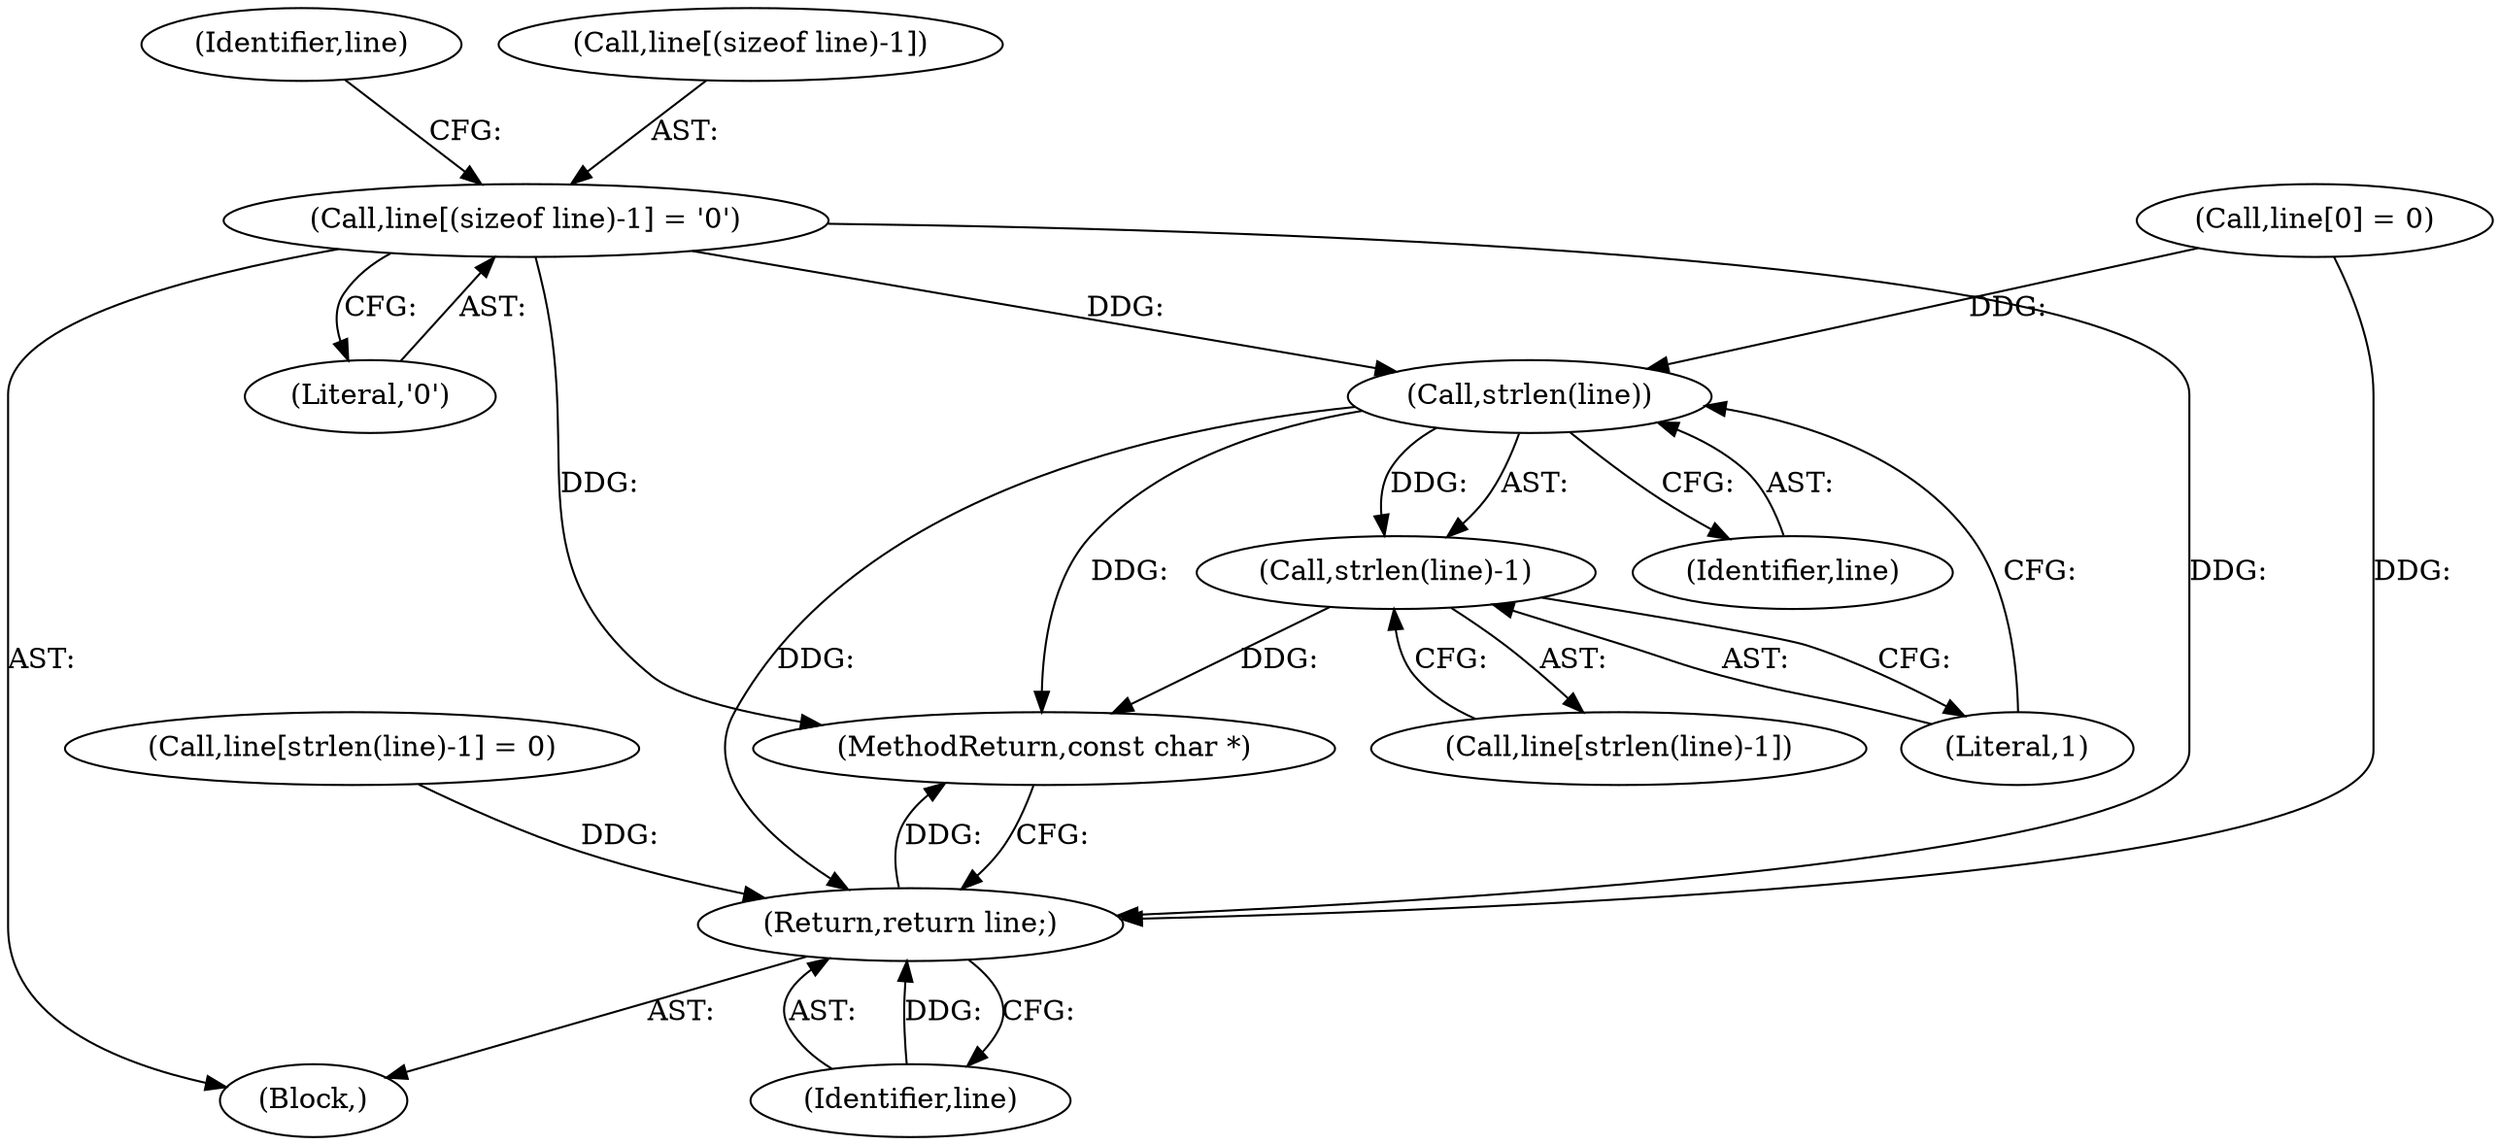 digraph "0_OpenSC_360e95d45ac4123255a4c796db96337f332160ad#diff-d643a0fa169471dbf2912f4866dc49c5_11@array" {
"1000266" [label="(Call,line[(sizeof line)-1] = '\0')"];
"1000278" [label="(Call,strlen(line))"];
"1000277" [label="(Call,strlen(line)-1)"];
"1000282" [label="(Return,return line;)"];
"1000276" [label="(Identifier,line)"];
"1000266" [label="(Call,line[(sizeof line)-1] = '\0')"];
"1000275" [label="(Call,line[strlen(line)-1])"];
"1000274" [label="(Call,line[strlen(line)-1] = 0)"];
"1000277" [label="(Call,strlen(line)-1)"];
"1000282" [label="(Return,return line;)"];
"1000283" [label="(Identifier,line)"];
"1000284" [label="(MethodReturn,const char *)"];
"1000279" [label="(Identifier,line)"];
"1000104" [label="(Block,)"];
"1000267" [label="(Call,line[(sizeof line)-1])"];
"1000114" [label="(Call,line[0] = 0)"];
"1000273" [label="(Literal,'\0')"];
"1000280" [label="(Literal,1)"];
"1000278" [label="(Call,strlen(line))"];
"1000266" -> "1000104"  [label="AST: "];
"1000266" -> "1000273"  [label="CFG: "];
"1000267" -> "1000266"  [label="AST: "];
"1000273" -> "1000266"  [label="AST: "];
"1000276" -> "1000266"  [label="CFG: "];
"1000266" -> "1000284"  [label="DDG: "];
"1000266" -> "1000278"  [label="DDG: "];
"1000266" -> "1000282"  [label="DDG: "];
"1000278" -> "1000277"  [label="AST: "];
"1000278" -> "1000279"  [label="CFG: "];
"1000279" -> "1000278"  [label="AST: "];
"1000280" -> "1000278"  [label="CFG: "];
"1000278" -> "1000284"  [label="DDG: "];
"1000278" -> "1000277"  [label="DDG: "];
"1000114" -> "1000278"  [label="DDG: "];
"1000278" -> "1000282"  [label="DDG: "];
"1000277" -> "1000275"  [label="AST: "];
"1000277" -> "1000280"  [label="CFG: "];
"1000280" -> "1000277"  [label="AST: "];
"1000275" -> "1000277"  [label="CFG: "];
"1000277" -> "1000284"  [label="DDG: "];
"1000282" -> "1000104"  [label="AST: "];
"1000282" -> "1000283"  [label="CFG: "];
"1000283" -> "1000282"  [label="AST: "];
"1000284" -> "1000282"  [label="CFG: "];
"1000282" -> "1000284"  [label="DDG: "];
"1000283" -> "1000282"  [label="DDG: "];
"1000274" -> "1000282"  [label="DDG: "];
"1000114" -> "1000282"  [label="DDG: "];
}

